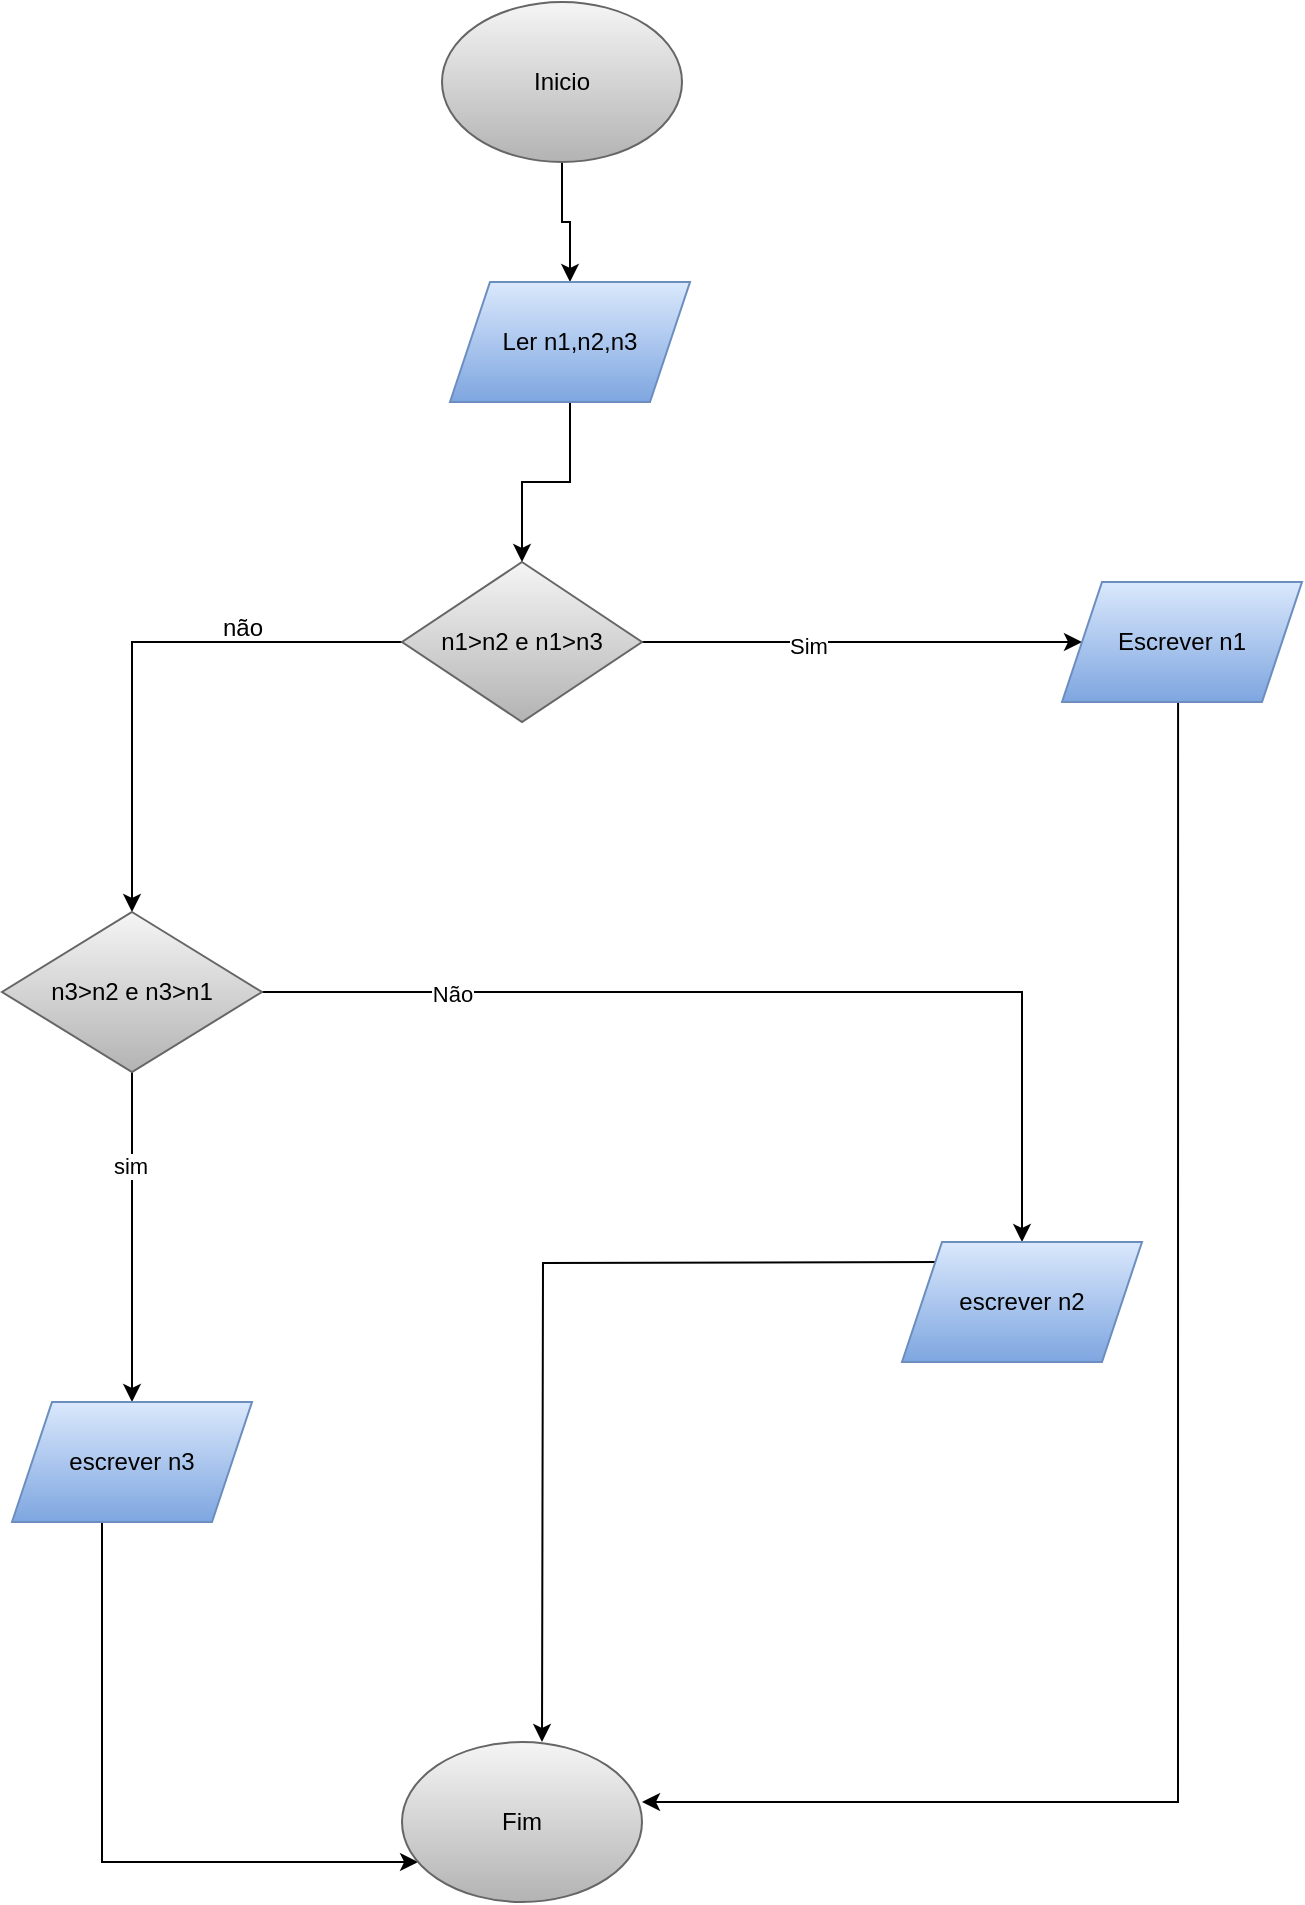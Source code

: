<mxfile version="28.2.3">
  <diagram name="Página-1" id="k9Yk6ZPLxcv3KK9TUnO3">
    <mxGraphModel dx="1418" dy="786" grid="1" gridSize="10" guides="1" tooltips="1" connect="1" arrows="1" fold="1" page="1" pageScale="1" pageWidth="827" pageHeight="1169" math="0" shadow="0">
      <root>
        <mxCell id="0" />
        <mxCell id="1" parent="0" />
        <mxCell id="j1OZ1AMPAy66AwUhkmDT-75" value="" style="edgeStyle=orthogonalEdgeStyle;rounded=0;orthogonalLoop=1;jettySize=auto;html=1;" edge="1" parent="1" source="j1OZ1AMPAy66AwUhkmDT-55" target="j1OZ1AMPAy66AwUhkmDT-56">
          <mxGeometry relative="1" as="geometry" />
        </mxCell>
        <mxCell id="j1OZ1AMPAy66AwUhkmDT-55" value="Inicio" style="ellipse;whiteSpace=wrap;html=1;fillColor=#f5f5f5;gradientColor=#b3b3b3;strokeColor=#666666;" vertex="1" parent="1">
          <mxGeometry x="350" y="90" width="120" height="80" as="geometry" />
        </mxCell>
        <mxCell id="j1OZ1AMPAy66AwUhkmDT-61" style="edgeStyle=orthogonalEdgeStyle;rounded=0;orthogonalLoop=1;jettySize=auto;html=1;" edge="1" parent="1" source="j1OZ1AMPAy66AwUhkmDT-56" target="j1OZ1AMPAy66AwUhkmDT-57">
          <mxGeometry relative="1" as="geometry" />
        </mxCell>
        <mxCell id="j1OZ1AMPAy66AwUhkmDT-56" value="Ler n1,n2,n3" style="shape=parallelogram;perimeter=parallelogramPerimeter;whiteSpace=wrap;html=1;fixedSize=1;fillColor=#dae8fc;gradientColor=#7ea6e0;strokeColor=#6c8ebf;" vertex="1" parent="1">
          <mxGeometry x="354" y="230" width="120" height="60" as="geometry" />
        </mxCell>
        <mxCell id="j1OZ1AMPAy66AwUhkmDT-64" value="" style="edgeStyle=orthogonalEdgeStyle;rounded=0;orthogonalLoop=1;jettySize=auto;html=1;" edge="1" parent="1" source="j1OZ1AMPAy66AwUhkmDT-57" target="j1OZ1AMPAy66AwUhkmDT-58">
          <mxGeometry relative="1" as="geometry" />
        </mxCell>
        <mxCell id="j1OZ1AMPAy66AwUhkmDT-68" value="" style="edgeStyle=orthogonalEdgeStyle;rounded=0;orthogonalLoop=1;jettySize=auto;html=1;" edge="1" parent="1" source="j1OZ1AMPAy66AwUhkmDT-57" target="j1OZ1AMPAy66AwUhkmDT-65">
          <mxGeometry relative="1" as="geometry">
            <Array as="points">
              <mxPoint x="480" y="410" />
              <mxPoint x="480" y="410" />
            </Array>
          </mxGeometry>
        </mxCell>
        <mxCell id="j1OZ1AMPAy66AwUhkmDT-69" value="Sim" style="edgeLabel;html=1;align=center;verticalAlign=middle;resizable=0;points=[];" vertex="1" connectable="0" parent="j1OZ1AMPAy66AwUhkmDT-68">
          <mxGeometry x="-0.25" y="-2" relative="1" as="geometry">
            <mxPoint as="offset" />
          </mxGeometry>
        </mxCell>
        <mxCell id="j1OZ1AMPAy66AwUhkmDT-57" value="n1&amp;gt;n2 e n1&amp;gt;n3" style="rhombus;whiteSpace=wrap;html=1;fillColor=#f5f5f5;gradientColor=#b3b3b3;strokeColor=#666666;" vertex="1" parent="1">
          <mxGeometry x="330" y="370" width="120" height="80" as="geometry" />
        </mxCell>
        <mxCell id="j1OZ1AMPAy66AwUhkmDT-71" value="" style="edgeStyle=orthogonalEdgeStyle;rounded=0;orthogonalLoop=1;jettySize=auto;html=1;" edge="1" parent="1" source="j1OZ1AMPAy66AwUhkmDT-58" target="j1OZ1AMPAy66AwUhkmDT-66">
          <mxGeometry relative="1" as="geometry" />
        </mxCell>
        <mxCell id="j1OZ1AMPAy66AwUhkmDT-74" value="sim" style="edgeLabel;html=1;align=center;verticalAlign=middle;resizable=0;points=[];" vertex="1" connectable="0" parent="j1OZ1AMPAy66AwUhkmDT-71">
          <mxGeometry x="-0.43" y="-1" relative="1" as="geometry">
            <mxPoint as="offset" />
          </mxGeometry>
        </mxCell>
        <mxCell id="j1OZ1AMPAy66AwUhkmDT-72" value="" style="edgeStyle=orthogonalEdgeStyle;rounded=0;orthogonalLoop=1;jettySize=auto;html=1;" edge="1" parent="1" source="j1OZ1AMPAy66AwUhkmDT-58" target="j1OZ1AMPAy66AwUhkmDT-59">
          <mxGeometry relative="1" as="geometry" />
        </mxCell>
        <mxCell id="j1OZ1AMPAy66AwUhkmDT-73" value="Não" style="edgeLabel;html=1;align=center;verticalAlign=middle;resizable=0;points=[];" vertex="1" connectable="0" parent="j1OZ1AMPAy66AwUhkmDT-72">
          <mxGeometry x="-0.624" y="-1" relative="1" as="geometry">
            <mxPoint as="offset" />
          </mxGeometry>
        </mxCell>
        <mxCell id="j1OZ1AMPAy66AwUhkmDT-58" value="n3&amp;gt;n2 e n3&amp;gt;n1" style="rhombus;whiteSpace=wrap;html=1;fillColor=#f5f5f5;gradientColor=#b3b3b3;strokeColor=#666666;" vertex="1" parent="1">
          <mxGeometry x="130" y="545" width="130" height="80" as="geometry" />
        </mxCell>
        <mxCell id="j1OZ1AMPAy66AwUhkmDT-78" value="" style="edgeStyle=orthogonalEdgeStyle;rounded=0;orthogonalLoop=1;jettySize=auto;html=1;" edge="1" parent="1">
          <mxGeometry relative="1" as="geometry">
            <mxPoint x="600" y="720" as="sourcePoint" />
            <mxPoint x="400" y="960" as="targetPoint" />
          </mxGeometry>
        </mxCell>
        <mxCell id="j1OZ1AMPAy66AwUhkmDT-59" value="escrever n2" style="shape=parallelogram;perimeter=parallelogramPerimeter;whiteSpace=wrap;html=1;fixedSize=1;fillColor=#dae8fc;gradientColor=#7ea6e0;strokeColor=#6c8ebf;" vertex="1" parent="1">
          <mxGeometry x="580" y="710" width="120" height="60" as="geometry" />
        </mxCell>
        <mxCell id="j1OZ1AMPAy66AwUhkmDT-79" value="" style="edgeStyle=orthogonalEdgeStyle;rounded=0;orthogonalLoop=1;jettySize=auto;html=1;" edge="1" parent="1">
          <mxGeometry relative="1" as="geometry">
            <mxPoint x="718.04" y="430" as="sourcePoint" />
            <mxPoint x="450.002" y="990" as="targetPoint" />
            <Array as="points">
              <mxPoint x="718.04" y="990" />
            </Array>
          </mxGeometry>
        </mxCell>
        <mxCell id="j1OZ1AMPAy66AwUhkmDT-65" value="Escrever n1" style="shape=parallelogram;perimeter=parallelogramPerimeter;whiteSpace=wrap;html=1;fixedSize=1;fillColor=#dae8fc;gradientColor=#7ea6e0;strokeColor=#6c8ebf;" vertex="1" parent="1">
          <mxGeometry x="660" y="380" width="120" height="60" as="geometry" />
        </mxCell>
        <mxCell id="j1OZ1AMPAy66AwUhkmDT-77" value="" style="edgeStyle=orthogonalEdgeStyle;rounded=0;orthogonalLoop=1;jettySize=auto;html=1;" edge="1" parent="1" source="j1OZ1AMPAy66AwUhkmDT-66" target="j1OZ1AMPAy66AwUhkmDT-76">
          <mxGeometry relative="1" as="geometry">
            <Array as="points">
              <mxPoint x="180" y="1020" />
            </Array>
          </mxGeometry>
        </mxCell>
        <mxCell id="j1OZ1AMPAy66AwUhkmDT-66" value="escrever n3" style="shape=parallelogram;perimeter=parallelogramPerimeter;whiteSpace=wrap;html=1;fixedSize=1;fillColor=#dae8fc;gradientColor=#7ea6e0;strokeColor=#6c8ebf;" vertex="1" parent="1">
          <mxGeometry x="135" y="790" width="120" height="60" as="geometry" />
        </mxCell>
        <mxCell id="j1OZ1AMPAy66AwUhkmDT-70" value="não" style="text;html=1;align=center;verticalAlign=middle;resizable=0;points=[];autosize=1;strokeColor=none;fillColor=none;" vertex="1" parent="1">
          <mxGeometry x="230" y="388" width="40" height="30" as="geometry" />
        </mxCell>
        <mxCell id="j1OZ1AMPAy66AwUhkmDT-76" value="Fim" style="ellipse;whiteSpace=wrap;html=1;fillColor=#f5f5f5;gradientColor=#b3b3b3;strokeColor=#666666;" vertex="1" parent="1">
          <mxGeometry x="330" y="960" width="120" height="80" as="geometry" />
        </mxCell>
      </root>
    </mxGraphModel>
  </diagram>
</mxfile>
